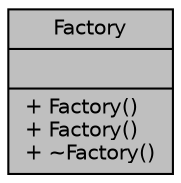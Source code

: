 digraph "Factory"
{
 // INTERACTIVE_SVG=YES
 // LATEX_PDF_SIZE
  edge [fontname="Helvetica",fontsize="10",labelfontname="Helvetica",labelfontsize="10"];
  node [fontname="Helvetica",fontsize="10",shape=record];
  Node1 [label="{Factory\n||+ Factory()\l+ Factory()\l+ ~Factory()\l}",height=0.2,width=0.4,color="black", fillcolor="grey75", style="filled", fontcolor="black",tooltip=" "];
}
